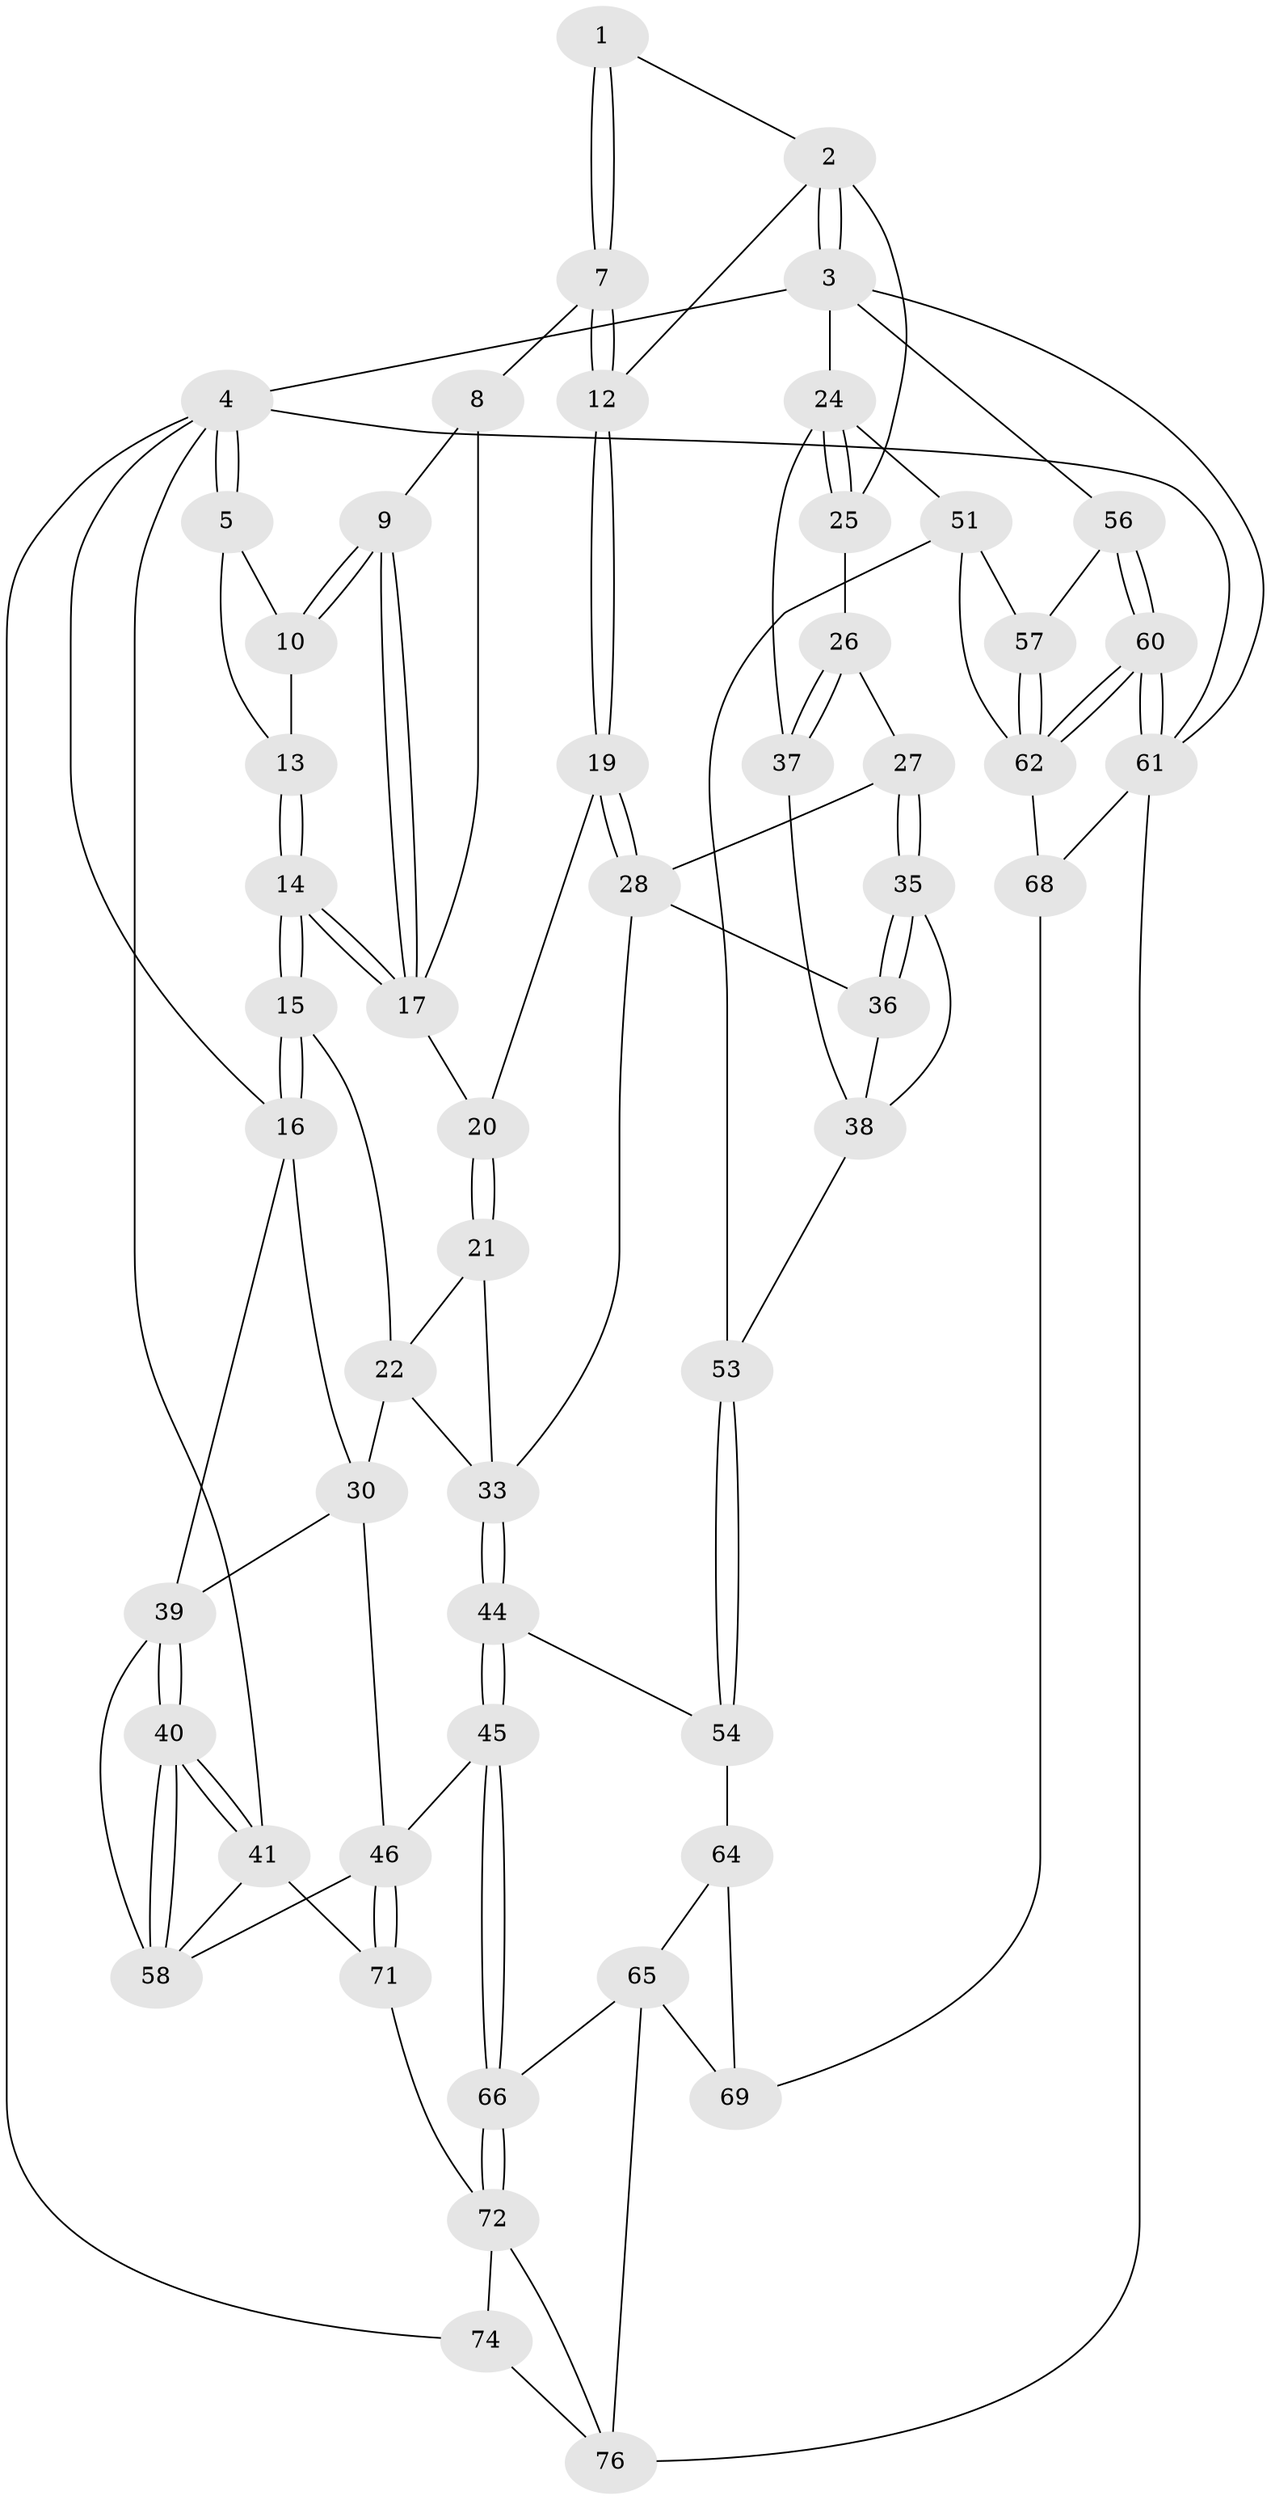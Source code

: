 // original degree distribution, {3: 0.02564102564102564, 4: 0.21794871794871795, 6: 0.19230769230769232, 5: 0.5641025641025641}
// Generated by graph-tools (version 1.1) at 2025/11/02/27/25 16:11:55]
// undirected, 54 vertices, 123 edges
graph export_dot {
graph [start="1"]
  node [color=gray90,style=filled];
  1 [pos="+0.6269877164387109+0"];
  2 [pos="+1+0",super="+11"];
  3 [pos="+1+0",super="+23"];
  4 [pos="+0+0",super="+42"];
  5 [pos="+0.1493488701878823+0",super="+6"];
  7 [pos="+0.6316829287976792+0.11932664054485799"];
  8 [pos="+0.5271296139477798+0.10645878033388914"];
  9 [pos="+0.507693053992592+0.09861298077425527"];
  10 [pos="+0.4963217650180848+0.09010011655049964"];
  12 [pos="+0.6850014871382792+0.18769334578963737"];
  13 [pos="+0.35816718458520536+0.05558660623734139"];
  14 [pos="+0.3593001283521808+0.20233972436219474"];
  15 [pos="+0.29324538097969377+0.25724473344152365"];
  16 [pos="+0+0",super="+31"];
  17 [pos="+0.3787374441488877+0.2044168537379927",super="+18"];
  19 [pos="+0.6505359530695417+0.25191995262362654"];
  20 [pos="+0.5235100426126353+0.3096293991563294"];
  21 [pos="+0.5130158802523024+0.32517931422962687"];
  22 [pos="+0.2935611939602524+0.2605782143195987",super="+29"];
  24 [pos="+1+0.31673245016436086",super="+43"];
  25 [pos="+1+0.3159027438543284"];
  26 [pos="+0.7677003897453443+0.3818995060578818"];
  27 [pos="+0.703103674358732+0.37163343107716756"];
  28 [pos="+0.6762620543338899+0.3427098771506536",super="+32"];
  30 [pos="+0.23134760867711998+0.44800371183640136",super="+48"];
  33 [pos="+0.4575936518260117+0.4460283873176978",super="+34"];
  35 [pos="+0.7299370789139658+0.4549496036030552"];
  36 [pos="+0.6216859769771512+0.5453438172603201"];
  37 [pos="+0.8291219206198122+0.4998756992362218"];
  38 [pos="+0.8289620244340558+0.49986879632655384",super="+50"];
  39 [pos="+0+0.30209899962663644",super="+49"];
  40 [pos="+0+0.5369169635175735"];
  41 [pos="+0+1",super="+67"];
  44 [pos="+0.43152171210076185+0.5661945104276036"];
  45 [pos="+0.2684902976269995+0.6700376917547146"];
  46 [pos="+0.23107435825025444+0.6392161897498705",super="+47"];
  51 [pos="+0.8585728320376713+0.601004399309047",super="+52"];
  53 [pos="+0.637744223008629+0.6292176485492774"];
  54 [pos="+0.6247745567489565+0.6419769497303864",super="+55"];
  56 [pos="+1+0.41450965546235524"];
  57 [pos="+0.8896148948475187+0.6289069924820856"];
  58 [pos="+0.003948236875889552+0.5878142283268339",super="+59"];
  60 [pos="+1+1"];
  61 [pos="+1+1",super="+77"];
  62 [pos="+0.9812008320585224+0.842892017322869",super="+63"];
  64 [pos="+0.42570499977570614+0.7538718919878025",super="+70"];
  65 [pos="+0.42077807547231744+0.7558965110879339",super="+75"];
  66 [pos="+0.2919119819687204+0.7180824630348127"];
  68 [pos="+0.6558804915237334+0.8715309088779905"];
  69 [pos="+0.6039754146433338+0.8168926181775782"];
  71 [pos="+0.11523348917653733+0.7944757193579162"];
  72 [pos="+0.24594645017678393+0.8563954365807552",super="+73"];
  74 [pos="+0+1"];
  76 [pos="+0.4338076754792572+0.9283330554694488",super="+78"];
  1 -- 2;
  1 -- 7;
  1 -- 7;
  2 -- 3;
  2 -- 3;
  2 -- 25;
  2 -- 12;
  3 -- 4;
  3 -- 61;
  3 -- 24;
  3 -- 56;
  4 -- 5;
  4 -- 5;
  4 -- 16;
  4 -- 41;
  4 -- 74;
  4 -- 61;
  5 -- 13;
  5 -- 10;
  7 -- 8;
  7 -- 12;
  7 -- 12;
  8 -- 9;
  8 -- 17;
  9 -- 10;
  9 -- 10;
  9 -- 17;
  9 -- 17;
  10 -- 13;
  12 -- 19;
  12 -- 19;
  13 -- 14;
  13 -- 14;
  14 -- 15;
  14 -- 15;
  14 -- 17;
  14 -- 17;
  15 -- 16;
  15 -- 16;
  15 -- 22;
  16 -- 30;
  16 -- 39;
  17 -- 20;
  19 -- 20;
  19 -- 28;
  19 -- 28;
  20 -- 21;
  20 -- 21;
  21 -- 22;
  21 -- 33;
  22 -- 30;
  22 -- 33;
  24 -- 25;
  24 -- 25;
  24 -- 51;
  24 -- 37;
  25 -- 26;
  26 -- 27;
  26 -- 37;
  26 -- 37;
  27 -- 28;
  27 -- 35;
  27 -- 35;
  28 -- 33;
  28 -- 36;
  30 -- 39;
  30 -- 46;
  33 -- 44;
  33 -- 44;
  35 -- 36;
  35 -- 36;
  35 -- 38;
  36 -- 38;
  37 -- 38;
  38 -- 53;
  39 -- 40;
  39 -- 40;
  39 -- 58;
  40 -- 41;
  40 -- 41;
  40 -- 58;
  40 -- 58;
  41 -- 71;
  41 -- 58;
  44 -- 45;
  44 -- 45;
  44 -- 54;
  45 -- 46;
  45 -- 66;
  45 -- 66;
  46 -- 71;
  46 -- 71;
  46 -- 58;
  51 -- 57;
  51 -- 53;
  51 -- 62;
  53 -- 54;
  53 -- 54;
  54 -- 64 [weight=2];
  56 -- 57;
  56 -- 60;
  56 -- 60;
  57 -- 62;
  57 -- 62;
  60 -- 61;
  60 -- 61;
  60 -- 62;
  60 -- 62;
  61 -- 68;
  61 -- 76;
  62 -- 68;
  64 -- 65;
  64 -- 69;
  65 -- 66;
  65 -- 76;
  65 -- 69;
  66 -- 72;
  66 -- 72;
  68 -- 69;
  71 -- 72;
  72 -- 76;
  72 -- 74;
  74 -- 76;
}
